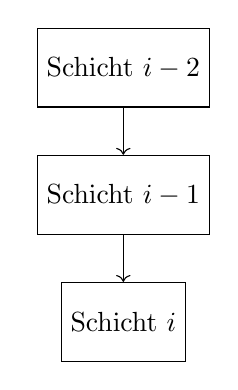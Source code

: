 \tikzstyle{layer} = [rectangle, minimum width=1cm, minimum height=1cm,text centered, draw=black]
\begin{tikzpicture}[node distance=1.5cm]
    \node (l0) [layer] {Schicht ${i-2}$};
    \node (l1) [layer, below=0.6cm of l0] {Schicht ${i-1}$};
    \node (l2) [layer, below=0.6cm of l1] {Schicht ${i}$};
    \draw [->] (l0) -- (l1);
    \draw [->] (l1) -- (l2);
\end{tikzpicture}